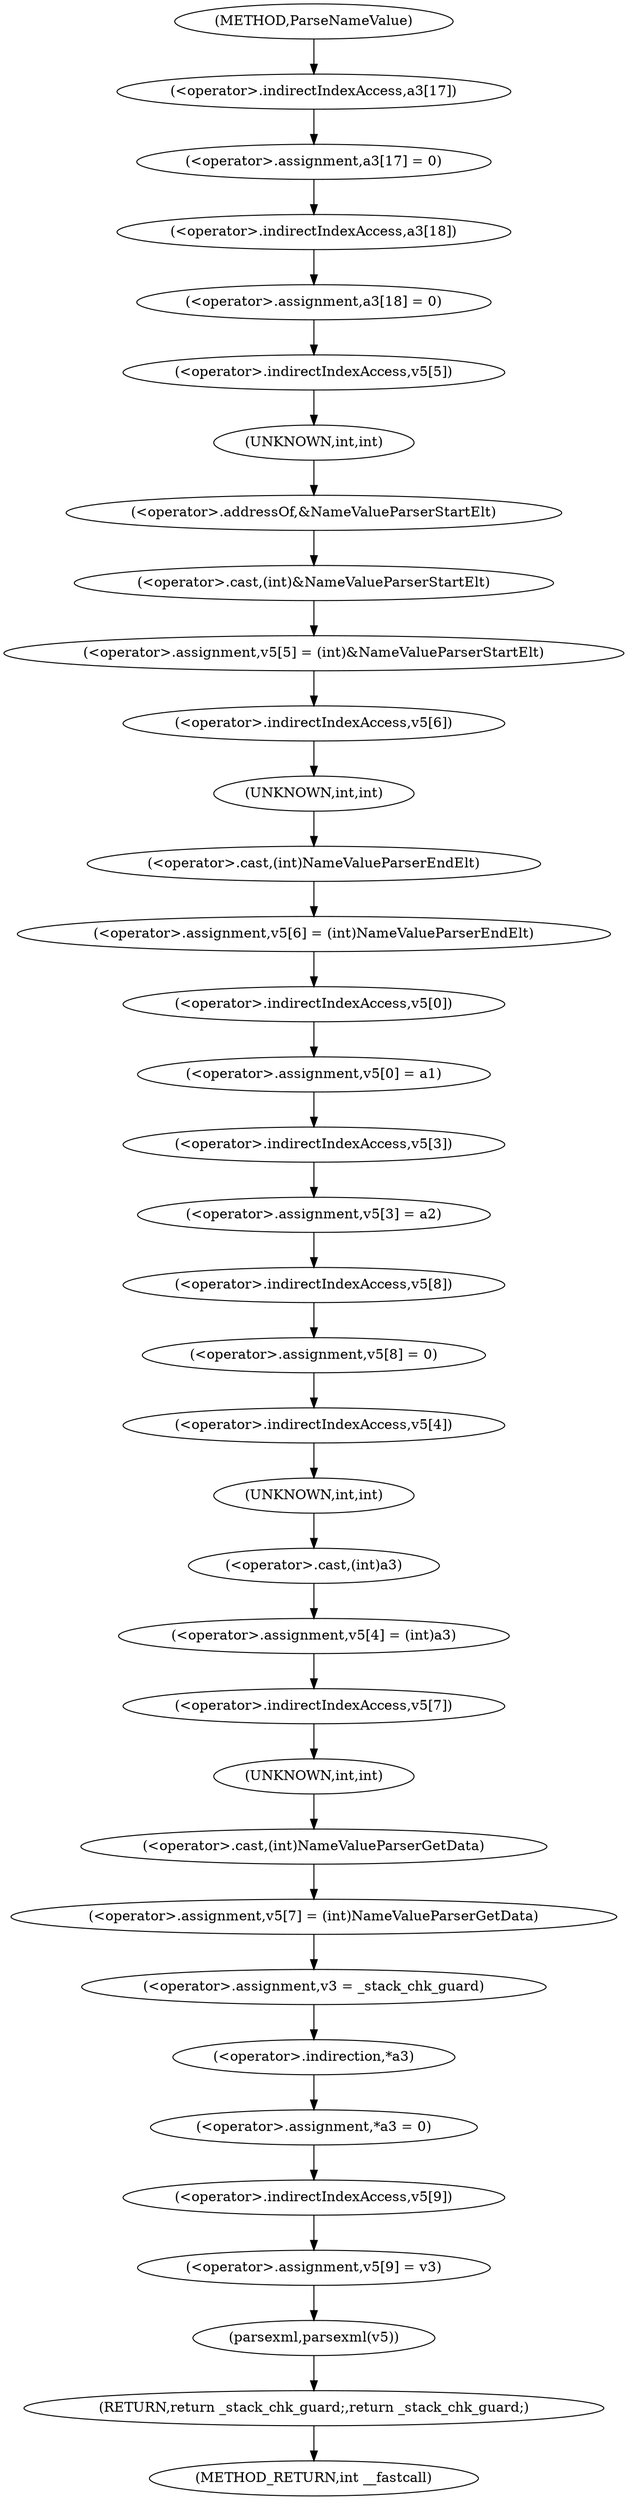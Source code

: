digraph ParseNameValue {  
"1000110" [label = "(<operator>.assignment,a3[17] = 0)" ]
"1000111" [label = "(<operator>.indirectIndexAccess,a3[17])" ]
"1000115" [label = "(<operator>.assignment,a3[18] = 0)" ]
"1000116" [label = "(<operator>.indirectIndexAccess,a3[18])" ]
"1000120" [label = "(<operator>.assignment,v5[5] = (int)&NameValueParserStartElt)" ]
"1000121" [label = "(<operator>.indirectIndexAccess,v5[5])" ]
"1000124" [label = "(<operator>.cast,(int)&NameValueParserStartElt)" ]
"1000125" [label = "(UNKNOWN,int,int)" ]
"1000126" [label = "(<operator>.addressOf,&NameValueParserStartElt)" ]
"1000128" [label = "(<operator>.assignment,v5[6] = (int)NameValueParserEndElt)" ]
"1000129" [label = "(<operator>.indirectIndexAccess,v5[6])" ]
"1000132" [label = "(<operator>.cast,(int)NameValueParserEndElt)" ]
"1000133" [label = "(UNKNOWN,int,int)" ]
"1000135" [label = "(<operator>.assignment,v5[0] = a1)" ]
"1000136" [label = "(<operator>.indirectIndexAccess,v5[0])" ]
"1000140" [label = "(<operator>.assignment,v5[3] = a2)" ]
"1000141" [label = "(<operator>.indirectIndexAccess,v5[3])" ]
"1000145" [label = "(<operator>.assignment,v5[8] = 0)" ]
"1000146" [label = "(<operator>.indirectIndexAccess,v5[8])" ]
"1000150" [label = "(<operator>.assignment,v5[4] = (int)a3)" ]
"1000151" [label = "(<operator>.indirectIndexAccess,v5[4])" ]
"1000154" [label = "(<operator>.cast,(int)a3)" ]
"1000155" [label = "(UNKNOWN,int,int)" ]
"1000157" [label = "(<operator>.assignment,v5[7] = (int)NameValueParserGetData)" ]
"1000158" [label = "(<operator>.indirectIndexAccess,v5[7])" ]
"1000161" [label = "(<operator>.cast,(int)NameValueParserGetData)" ]
"1000162" [label = "(UNKNOWN,int,int)" ]
"1000164" [label = "(<operator>.assignment,v3 = _stack_chk_guard)" ]
"1000167" [label = "(<operator>.assignment,*a3 = 0)" ]
"1000168" [label = "(<operator>.indirection,*a3)" ]
"1000171" [label = "(<operator>.assignment,v5[9] = v3)" ]
"1000172" [label = "(<operator>.indirectIndexAccess,v5[9])" ]
"1000176" [label = "(parsexml,parsexml(v5))" ]
"1000178" [label = "(RETURN,return _stack_chk_guard;,return _stack_chk_guard;)" ]
"1000103" [label = "(METHOD,ParseNameValue)" ]
"1000180" [label = "(METHOD_RETURN,int __fastcall)" ]
  "1000110" -> "1000116" 
  "1000111" -> "1000110" 
  "1000115" -> "1000121" 
  "1000116" -> "1000115" 
  "1000120" -> "1000129" 
  "1000121" -> "1000125" 
  "1000124" -> "1000120" 
  "1000125" -> "1000126" 
  "1000126" -> "1000124" 
  "1000128" -> "1000136" 
  "1000129" -> "1000133" 
  "1000132" -> "1000128" 
  "1000133" -> "1000132" 
  "1000135" -> "1000141" 
  "1000136" -> "1000135" 
  "1000140" -> "1000146" 
  "1000141" -> "1000140" 
  "1000145" -> "1000151" 
  "1000146" -> "1000145" 
  "1000150" -> "1000158" 
  "1000151" -> "1000155" 
  "1000154" -> "1000150" 
  "1000155" -> "1000154" 
  "1000157" -> "1000164" 
  "1000158" -> "1000162" 
  "1000161" -> "1000157" 
  "1000162" -> "1000161" 
  "1000164" -> "1000168" 
  "1000167" -> "1000172" 
  "1000168" -> "1000167" 
  "1000171" -> "1000176" 
  "1000172" -> "1000171" 
  "1000176" -> "1000178" 
  "1000178" -> "1000180" 
  "1000103" -> "1000111" 
}
